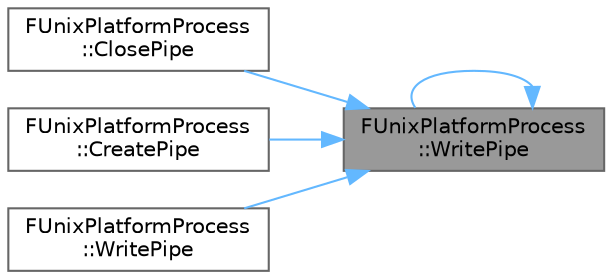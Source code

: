 digraph "FUnixPlatformProcess::WritePipe"
{
 // INTERACTIVE_SVG=YES
 // LATEX_PDF_SIZE
  bgcolor="transparent";
  edge [fontname=Helvetica,fontsize=10,labelfontname=Helvetica,labelfontsize=10];
  node [fontname=Helvetica,fontsize=10,shape=box,height=0.2,width=0.4];
  rankdir="RL";
  Node1 [id="Node000001",label="FUnixPlatformProcess\l::WritePipe",height=0.2,width=0.4,color="gray40", fillcolor="grey60", style="filled", fontcolor="black",tooltip=" "];
  Node1 -> Node2 [id="edge1_Node000001_Node000002",dir="back",color="steelblue1",style="solid",tooltip=" "];
  Node2 [id="Node000002",label="FUnixPlatformProcess\l::ClosePipe",height=0.2,width=0.4,color="grey40", fillcolor="white", style="filled",URL="$da/de7/structFUnixPlatformProcess.html#af93352c396b3392df30b7b4653b8212d",tooltip=" "];
  Node1 -> Node3 [id="edge2_Node000001_Node000003",dir="back",color="steelblue1",style="solid",tooltip=" "];
  Node3 [id="Node000003",label="FUnixPlatformProcess\l::CreatePipe",height=0.2,width=0.4,color="grey40", fillcolor="white", style="filled",URL="$da/de7/structFUnixPlatformProcess.html#ae3fad4428c4df91b86c947be6aa0b53d",tooltip=" "];
  Node1 -> Node1 [id="edge3_Node000001_Node000001",dir="back",color="steelblue1",style="solid",tooltip=" "];
  Node1 -> Node4 [id="edge4_Node000001_Node000004",dir="back",color="steelblue1",style="solid",tooltip=" "];
  Node4 [id="Node000004",label="FUnixPlatformProcess\l::WritePipe",height=0.2,width=0.4,color="grey40", fillcolor="white", style="filled",URL="$da/de7/structFUnixPlatformProcess.html#a97e2259e622a2b48a25b7fc646f2e85d",tooltip=" "];
}
